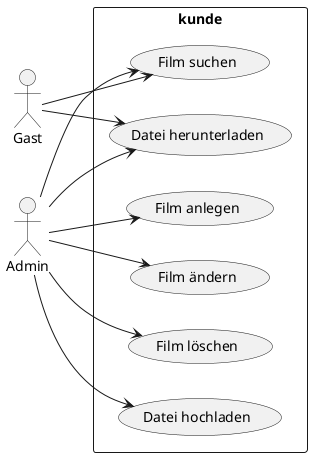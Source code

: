 @startuml Use Cases

left to right direction
skinparam packageStyle rect
skinparam componentStyle uml2

actor Gast
actor Admin

rectangle kunde {
    Gast --> (Film suchen)
    Gast --> (Datei herunterladen)
    Admin --> (Film suchen)
    Admin --> (Film anlegen)
    Admin --> (Film ändern)
    Admin --> (Film löschen)
    Admin --> (Datei hochladen)
    Admin --> (Datei herunterladen)
}


@enduml
